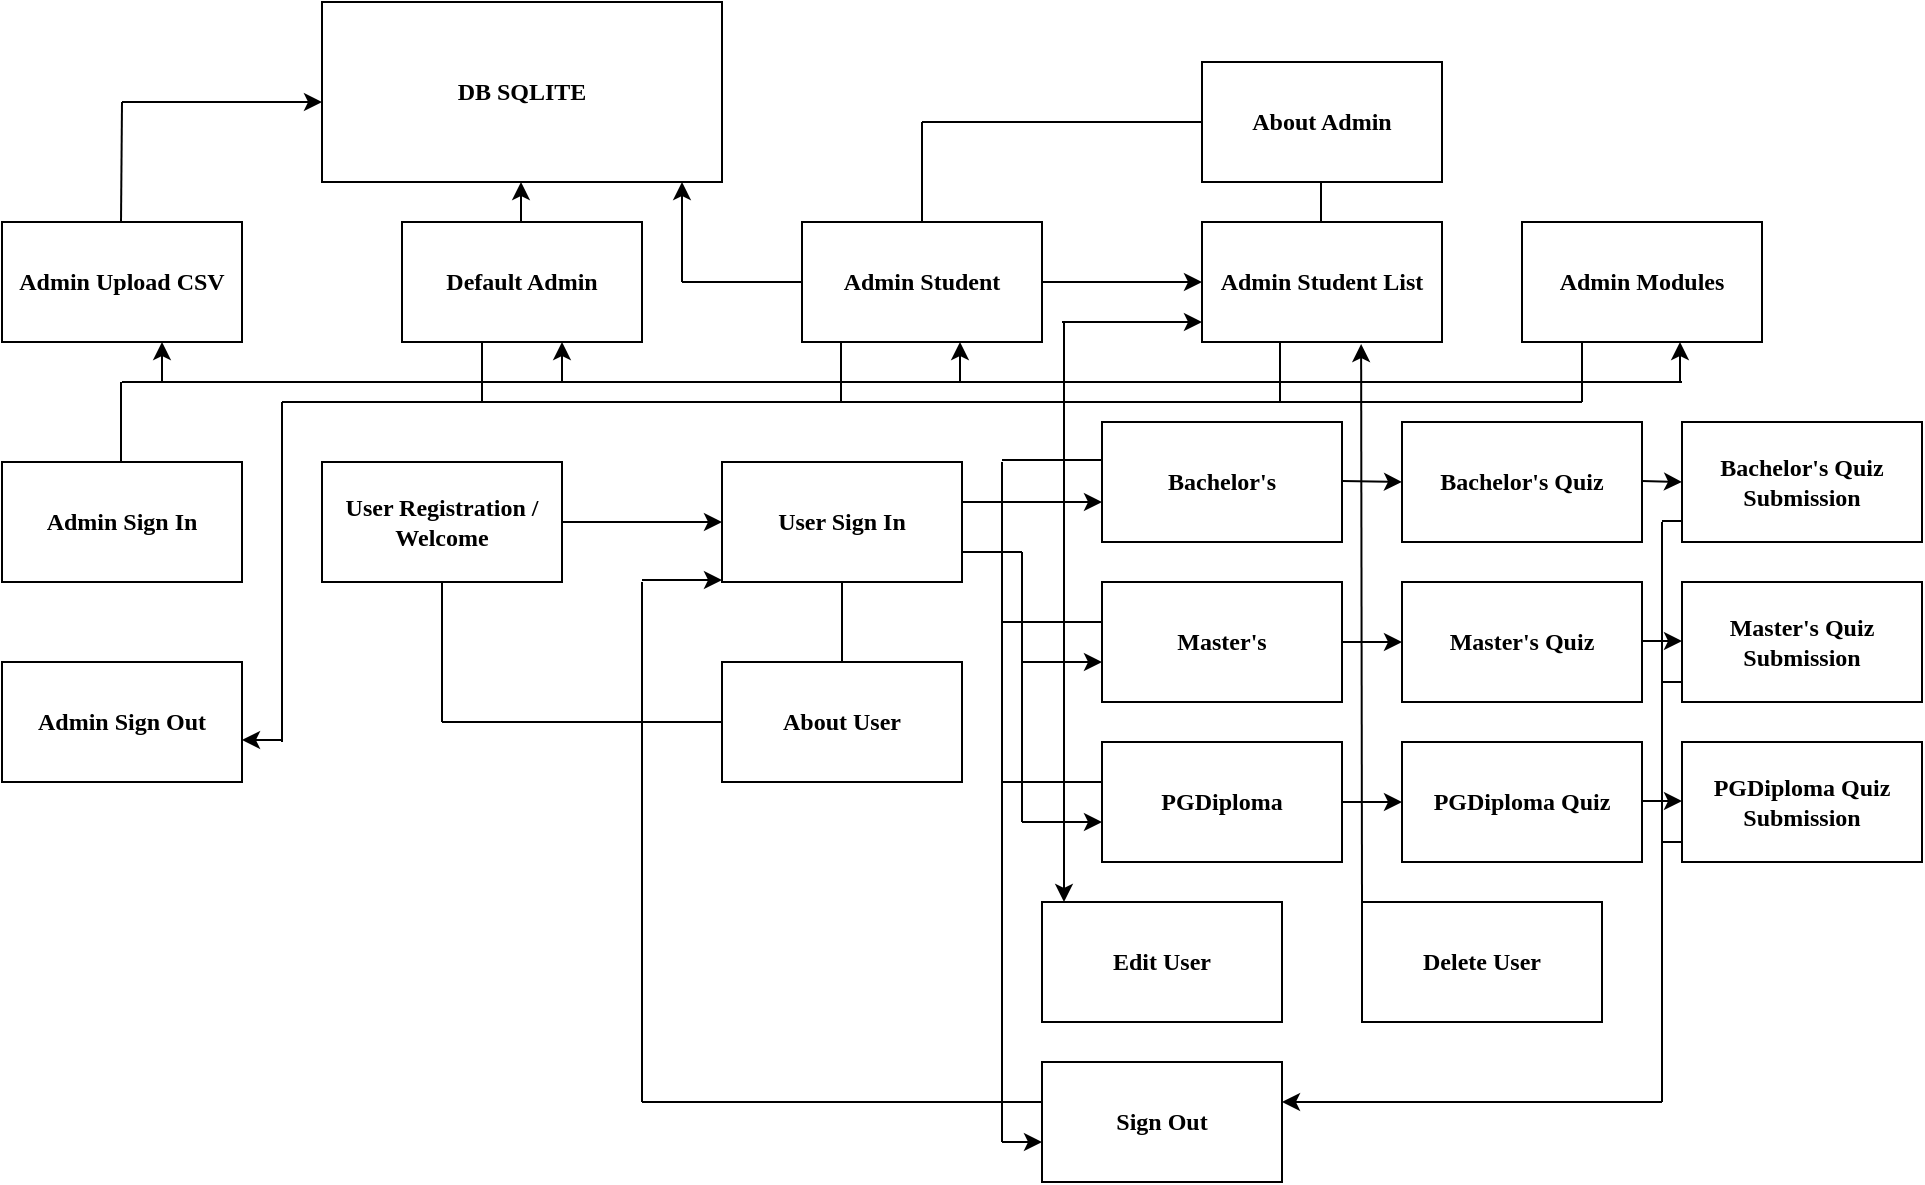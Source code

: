 <mxfile version="24.2.1" type="github">
  <diagram name="Page-1" id="_WHE07SAWM-UD9e7mWyt">
    <mxGraphModel dx="1050" dy="557" grid="1" gridSize="10" guides="1" tooltips="1" connect="1" arrows="1" fold="1" page="1" pageScale="1" pageWidth="850" pageHeight="1100" math="0" shadow="0">
      <root>
        <mxCell id="0" />
        <mxCell id="1" parent="0" />
        <mxCell id="sb6TI0KvWBGxcupaylAa-1" value="&lt;span&gt;&lt;font&gt;Admin Upload CSV&lt;/font&gt;&lt;/span&gt;" style="rounded=0;whiteSpace=wrap;html=1;fontStyle=1;fontFamily=Times New Roman;" parent="1" vertex="1">
          <mxGeometry x="40" y="140" width="120" height="60" as="geometry" />
        </mxCell>
        <mxCell id="sb6TI0KvWBGxcupaylAa-2" value="&lt;span&gt;&lt;font&gt;About Admin&lt;/font&gt;&lt;/span&gt;" style="rounded=0;whiteSpace=wrap;html=1;fontStyle=1;fontFamily=Times New Roman;" parent="1" vertex="1">
          <mxGeometry x="640" y="60" width="120" height="60" as="geometry" />
        </mxCell>
        <mxCell id="sb6TI0KvWBGxcupaylAa-3" value="&lt;span&gt;DB SQLITE&lt;/span&gt;" style="rounded=0;whiteSpace=wrap;html=1;fontFamily=Times New Roman;fontStyle=1" parent="1" vertex="1">
          <mxGeometry x="200" y="30" width="200" height="90" as="geometry" />
        </mxCell>
        <mxCell id="sb6TI0KvWBGxcupaylAa-4" value="&lt;font&gt;Admin Student&lt;/font&gt;" style="rounded=0;whiteSpace=wrap;html=1;fontStyle=1;fontFamily=Times New Roman;" parent="1" vertex="1">
          <mxGeometry x="440" y="140" width="120" height="60" as="geometry" />
        </mxCell>
        <mxCell id="sb6TI0KvWBGxcupaylAa-5" value="&lt;font&gt;Admin Student List&lt;/font&gt;" style="rounded=0;whiteSpace=wrap;html=1;fontStyle=1;fontFamily=Times New Roman;" parent="1" vertex="1">
          <mxGeometry x="640" y="140" width="120" height="60" as="geometry" />
        </mxCell>
        <mxCell id="sb6TI0KvWBGxcupaylAa-7" value="Default Admin" style="rounded=0;whiteSpace=wrap;html=1;fontFamily=Times New Roman;fontStyle=1" parent="1" vertex="1">
          <mxGeometry x="240" y="140" width="120" height="60" as="geometry" />
        </mxCell>
        <mxCell id="sb6TI0KvWBGxcupaylAa-8" value="&lt;font&gt;&lt;span&gt;Admin Sign In&lt;/span&gt;&lt;/font&gt;" style="rounded=0;whiteSpace=wrap;html=1;fontStyle=1;fontFamily=Times New Roman;" parent="1" vertex="1">
          <mxGeometry x="40" y="260" width="120" height="60" as="geometry" />
        </mxCell>
        <mxCell id="sb6TI0KvWBGxcupaylAa-9" value="User Registration / Welcome" style="rounded=0;whiteSpace=wrap;html=1;fontStyle=1;fontFamily=Times New Roman;" parent="1" vertex="1">
          <mxGeometry x="200" y="260" width="120" height="60" as="geometry" />
        </mxCell>
        <mxCell id="sb6TI0KvWBGxcupaylAa-11" value="&lt;span&gt;User Sign In&lt;/span&gt;" style="rounded=0;whiteSpace=wrap;html=1;fontFamily=Times New Roman;fontStyle=1" parent="1" vertex="1">
          <mxGeometry x="400" y="260" width="120" height="60" as="geometry" />
        </mxCell>
        <mxCell id="sb6TI0KvWBGxcupaylAa-12" value="&lt;font&gt;&lt;span&gt;About User&lt;/span&gt;&lt;/font&gt;" style="rounded=0;whiteSpace=wrap;html=1;fontFamily=Times New Roman;fontStyle=1" parent="1" vertex="1">
          <mxGeometry x="400" y="360" width="120" height="60" as="geometry" />
        </mxCell>
        <mxCell id="sb6TI0KvWBGxcupaylAa-16" value="" style="endArrow=none;html=1;rounded=0;fontStyle=1;fontFamily=Times New Roman;" parent="1" edge="1">
          <mxGeometry width="50" height="50" relative="1" as="geometry">
            <mxPoint x="99.5" y="140" as="sourcePoint" />
            <mxPoint x="100" y="80" as="targetPoint" />
          </mxGeometry>
        </mxCell>
        <mxCell id="sb6TI0KvWBGxcupaylAa-17" value="" style="endArrow=classic;html=1;rounded=0;fontStyle=1;fontFamily=Times New Roman;" parent="1" edge="1">
          <mxGeometry width="50" height="50" relative="1" as="geometry">
            <mxPoint x="100" y="80" as="sourcePoint" />
            <mxPoint x="200" y="80" as="targetPoint" />
          </mxGeometry>
        </mxCell>
        <mxCell id="sb6TI0KvWBGxcupaylAa-18" value="" style="endArrow=classic;html=1;rounded=0;fontStyle=1;fontFamily=Times New Roman;" parent="1" edge="1">
          <mxGeometry width="50" height="50" relative="1" as="geometry">
            <mxPoint x="299.5" y="140" as="sourcePoint" />
            <mxPoint x="299.5" y="120" as="targetPoint" />
          </mxGeometry>
        </mxCell>
        <mxCell id="sb6TI0KvWBGxcupaylAa-20" value="" style="endArrow=classic;html=1;rounded=0;exitX=1;exitY=0.5;exitDx=0;exitDy=0;entryX=0;entryY=0.5;entryDx=0;entryDy=0;fontStyle=1;fontFamily=Times New Roman;" parent="1" source="sb6TI0KvWBGxcupaylAa-9" target="sb6TI0KvWBGxcupaylAa-11" edge="1">
          <mxGeometry width="50" height="50" relative="1" as="geometry">
            <mxPoint x="400" y="320" as="sourcePoint" />
            <mxPoint x="450" y="270" as="targetPoint" />
          </mxGeometry>
        </mxCell>
        <mxCell id="sb6TI0KvWBGxcupaylAa-21" value="" style="endArrow=none;html=1;rounded=0;exitX=0.5;exitY=1;exitDx=0;exitDy=0;fontStyle=1;fontFamily=Times New Roman;" parent="1" source="sb6TI0KvWBGxcupaylAa-9" edge="1">
          <mxGeometry width="50" height="50" relative="1" as="geometry">
            <mxPoint x="340" y="380" as="sourcePoint" />
            <mxPoint x="260" y="390" as="targetPoint" />
          </mxGeometry>
        </mxCell>
        <mxCell id="sb6TI0KvWBGxcupaylAa-22" value="" style="endArrow=none;html=1;rounded=0;entryX=0;entryY=0.5;entryDx=0;entryDy=0;fontStyle=1;fontFamily=Times New Roman;" parent="1" target="sb6TI0KvWBGxcupaylAa-12" edge="1">
          <mxGeometry width="50" height="50" relative="1" as="geometry">
            <mxPoint x="260" y="390" as="sourcePoint" />
            <mxPoint x="340" y="410" as="targetPoint" />
          </mxGeometry>
        </mxCell>
        <mxCell id="sb6TI0KvWBGxcupaylAa-23" value="" style="endArrow=none;html=1;rounded=0;exitX=0.5;exitY=0;exitDx=0;exitDy=0;entryX=0.5;entryY=1;entryDx=0;entryDy=0;fontStyle=1;fontFamily=Times New Roman;" parent="1" source="sb6TI0KvWBGxcupaylAa-12" target="sb6TI0KvWBGxcupaylAa-11" edge="1">
          <mxGeometry width="50" height="50" relative="1" as="geometry">
            <mxPoint x="470" y="360" as="sourcePoint" />
            <mxPoint x="520" y="310" as="targetPoint" />
          </mxGeometry>
        </mxCell>
        <mxCell id="sb6TI0KvWBGxcupaylAa-25" value="" style="endArrow=none;html=1;rounded=0;fontStyle=1;fontFamily=Times New Roman;" parent="1" edge="1">
          <mxGeometry width="50" height="50" relative="1" as="geometry">
            <mxPoint x="380" y="170" as="sourcePoint" />
            <mxPoint x="440" y="170" as="targetPoint" />
          </mxGeometry>
        </mxCell>
        <mxCell id="sb6TI0KvWBGxcupaylAa-26" value="" style="endArrow=classic;html=1;rounded=0;fontStyle=1;fontFamily=Times New Roman;" parent="1" edge="1">
          <mxGeometry width="50" height="50" relative="1" as="geometry">
            <mxPoint x="380" y="170" as="sourcePoint" />
            <mxPoint x="380" y="120" as="targetPoint" />
          </mxGeometry>
        </mxCell>
        <mxCell id="sb6TI0KvWBGxcupaylAa-27" value="" style="endArrow=none;html=1;rounded=0;fontStyle=1;fontFamily=Times New Roman;" parent="1" edge="1">
          <mxGeometry width="50" height="50" relative="1" as="geometry">
            <mxPoint x="500" y="140" as="sourcePoint" />
            <mxPoint x="500" y="90" as="targetPoint" />
          </mxGeometry>
        </mxCell>
        <mxCell id="sb6TI0KvWBGxcupaylAa-28" value="" style="endArrow=none;html=1;rounded=0;fontStyle=1;fontFamily=Times New Roman;" parent="1" edge="1">
          <mxGeometry width="50" height="50" relative="1" as="geometry">
            <mxPoint x="500" y="90" as="sourcePoint" />
            <mxPoint x="640" y="90" as="targetPoint" />
          </mxGeometry>
        </mxCell>
        <mxCell id="sb6TI0KvWBGxcupaylAa-29" value="" style="endArrow=none;html=1;rounded=0;fontStyle=1;fontFamily=Times New Roman;" parent="1" edge="1">
          <mxGeometry width="50" height="50" relative="1" as="geometry">
            <mxPoint x="699.5" y="140" as="sourcePoint" />
            <mxPoint x="699.5" y="120" as="targetPoint" />
          </mxGeometry>
        </mxCell>
        <mxCell id="sb6TI0KvWBGxcupaylAa-31" value="" style="endArrow=classic;html=1;rounded=0;exitX=1;exitY=0.5;exitDx=0;exitDy=0;entryX=0;entryY=0.5;entryDx=0;entryDy=0;fontStyle=1;fontFamily=Times New Roman;" parent="1" source="sb6TI0KvWBGxcupaylAa-4" target="sb6TI0KvWBGxcupaylAa-5" edge="1">
          <mxGeometry width="50" height="50" relative="1" as="geometry">
            <mxPoint x="570" y="260" as="sourcePoint" />
            <mxPoint x="620" y="210" as="targetPoint" />
          </mxGeometry>
        </mxCell>
        <mxCell id="sb6TI0KvWBGxcupaylAa-32" value="&lt;span&gt;&lt;font&gt;Edit User&lt;/font&gt;&lt;/span&gt;" style="rounded=0;whiteSpace=wrap;html=1;fontStyle=1;fontFamily=Times New Roman;" parent="1" vertex="1">
          <mxGeometry x="560" y="480" width="120" height="60" as="geometry" />
        </mxCell>
        <mxCell id="sb6TI0KvWBGxcupaylAa-33" value="&lt;font&gt;&lt;span&gt;Delete User&lt;/span&gt;&lt;/font&gt;" style="rounded=0;whiteSpace=wrap;html=1;fontStyle=1;fontFamily=Times New Roman;" parent="1" vertex="1">
          <mxGeometry x="720" y="480" width="120" height="60" as="geometry" />
        </mxCell>
        <mxCell id="sb6TI0KvWBGxcupaylAa-35" value="" style="endArrow=classic;html=1;rounded=0;entryX=0.33;entryY=-0.023;entryDx=0;entryDy=0;entryPerimeter=0;fontStyle=1;fontFamily=Times New Roman;" parent="1" edge="1">
          <mxGeometry width="50" height="50" relative="1" as="geometry">
            <mxPoint x="571" y="190" as="sourcePoint" />
            <mxPoint x="571.0" y="480.0" as="targetPoint" />
          </mxGeometry>
        </mxCell>
        <mxCell id="sb6TI0KvWBGxcupaylAa-36" value="" style="endArrow=classic;html=1;rounded=0;fontStyle=1;fontFamily=Times New Roman;" parent="1" edge="1">
          <mxGeometry width="50" height="50" relative="1" as="geometry">
            <mxPoint x="570" y="190" as="sourcePoint" />
            <mxPoint x="640" y="190" as="targetPoint" />
          </mxGeometry>
        </mxCell>
        <mxCell id="sb6TI0KvWBGxcupaylAa-40" value="" style="endArrow=none;html=1;rounded=0;fontStyle=1;fontFamily=Times New Roman;" parent="1" edge="1">
          <mxGeometry width="50" height="50" relative="1" as="geometry">
            <mxPoint x="130" y="220" as="sourcePoint" />
            <mxPoint x="880" y="220" as="targetPoint" />
          </mxGeometry>
        </mxCell>
        <mxCell id="sb6TI0KvWBGxcupaylAa-44" value="PGDiploma" style="rounded=0;whiteSpace=wrap;html=1;fontStyle=1;fontFamily=Times New Roman;" parent="1" vertex="1">
          <mxGeometry x="590" y="400" width="120" height="60" as="geometry" />
        </mxCell>
        <mxCell id="sb6TI0KvWBGxcupaylAa-45" value="Bachelor&#39;s" style="rounded=0;whiteSpace=wrap;html=1;fontFamily=Times New Roman;fontStyle=1" parent="1" vertex="1">
          <mxGeometry x="590" y="240" width="120" height="60" as="geometry" />
        </mxCell>
        <mxCell id="sb6TI0KvWBGxcupaylAa-46" value="Master&#39;s" style="rounded=0;whiteSpace=wrap;html=1;fontStyle=1;fontFamily=Times New Roman;" parent="1" vertex="1">
          <mxGeometry x="590" y="320" width="120" height="60" as="geometry" />
        </mxCell>
        <mxCell id="sb6TI0KvWBGxcupaylAa-47" value="" style="endArrow=classic;html=1;rounded=0;entryX=0.663;entryY=1.017;entryDx=0;entryDy=0;entryPerimeter=0;exitX=0;exitY=0;exitDx=0;exitDy=0;fontStyle=1;fontFamily=Times New Roman;" parent="1" source="sb6TI0KvWBGxcupaylAa-33" target="sb6TI0KvWBGxcupaylAa-5" edge="1">
          <mxGeometry width="50" height="50" relative="1" as="geometry">
            <mxPoint x="720" y="460" as="sourcePoint" />
            <mxPoint x="725" y="190" as="targetPoint" />
          </mxGeometry>
        </mxCell>
        <mxCell id="sb6TI0KvWBGxcupaylAa-50" value="" style="endArrow=classic;html=1;rounded=0;fontStyle=1;fontFamily=Times New Roman;" parent="1" edge="1">
          <mxGeometry width="50" height="50" relative="1" as="geometry">
            <mxPoint x="520" y="280" as="sourcePoint" />
            <mxPoint x="590" y="280" as="targetPoint" />
          </mxGeometry>
        </mxCell>
        <mxCell id="sb6TI0KvWBGxcupaylAa-51" value="" style="endArrow=none;html=1;rounded=0;exitX=1;exitY=0.75;exitDx=0;exitDy=0;fontStyle=1;fontFamily=Times New Roman;" parent="1" source="sb6TI0KvWBGxcupaylAa-11" edge="1">
          <mxGeometry width="50" height="50" relative="1" as="geometry">
            <mxPoint x="520" y="360" as="sourcePoint" />
            <mxPoint x="550" y="305" as="targetPoint" />
          </mxGeometry>
        </mxCell>
        <mxCell id="sb6TI0KvWBGxcupaylAa-52" value="" style="endArrow=none;html=1;rounded=0;fontStyle=1;fontFamily=Times New Roman;" parent="1" edge="1">
          <mxGeometry width="50" height="50" relative="1" as="geometry">
            <mxPoint x="550" y="360" as="sourcePoint" />
            <mxPoint x="550" y="305" as="targetPoint" />
          </mxGeometry>
        </mxCell>
        <mxCell id="sb6TI0KvWBGxcupaylAa-53" value="" style="endArrow=classic;html=1;rounded=0;fontStyle=1;fontFamily=Times New Roman;" parent="1" edge="1">
          <mxGeometry width="50" height="50" relative="1" as="geometry">
            <mxPoint x="550" y="360" as="sourcePoint" />
            <mxPoint x="590" y="360" as="targetPoint" />
          </mxGeometry>
        </mxCell>
        <mxCell id="sb6TI0KvWBGxcupaylAa-54" value="" style="endArrow=none;html=1;rounded=0;fontStyle=1;fontFamily=Times New Roman;" parent="1" edge="1">
          <mxGeometry width="50" height="50" relative="1" as="geometry">
            <mxPoint x="550" y="440" as="sourcePoint" />
            <mxPoint x="550" y="360" as="targetPoint" />
          </mxGeometry>
        </mxCell>
        <mxCell id="sb6TI0KvWBGxcupaylAa-55" value="" style="endArrow=classic;html=1;rounded=0;fontStyle=1;fontFamily=Times New Roman;" parent="1" edge="1">
          <mxGeometry width="50" height="50" relative="1" as="geometry">
            <mxPoint x="550" y="440" as="sourcePoint" />
            <mxPoint x="590" y="440" as="targetPoint" />
          </mxGeometry>
        </mxCell>
        <mxCell id="sb6TI0KvWBGxcupaylAa-56" value="Sign Out" style="rounded=0;whiteSpace=wrap;html=1;fontStyle=1;fontFamily=Times New Roman;" parent="1" vertex="1">
          <mxGeometry x="560" y="560" width="120" height="60" as="geometry" />
        </mxCell>
        <mxCell id="sb6TI0KvWBGxcupaylAa-57" value="" style="endArrow=none;html=1;rounded=0;fontStyle=1;fontFamily=Times New Roman;" parent="1" edge="1">
          <mxGeometry width="50" height="50" relative="1" as="geometry">
            <mxPoint x="540" y="259" as="sourcePoint" />
            <mxPoint x="590" y="259" as="targetPoint" />
          </mxGeometry>
        </mxCell>
        <mxCell id="sb6TI0KvWBGxcupaylAa-58" value="" style="endArrow=none;html=1;rounded=0;fontStyle=1;fontFamily=Times New Roman;" parent="1" edge="1">
          <mxGeometry width="50" height="50" relative="1" as="geometry">
            <mxPoint x="540" y="600" as="sourcePoint" />
            <mxPoint x="540" y="260" as="targetPoint" />
          </mxGeometry>
        </mxCell>
        <mxCell id="sb6TI0KvWBGxcupaylAa-59" value="" style="endArrow=classic;html=1;rounded=0;fontStyle=1;fontFamily=Times New Roman;" parent="1" edge="1">
          <mxGeometry width="50" height="50" relative="1" as="geometry">
            <mxPoint x="540" y="600" as="sourcePoint" />
            <mxPoint x="560" y="600" as="targetPoint" />
          </mxGeometry>
        </mxCell>
        <mxCell id="sb6TI0KvWBGxcupaylAa-60" value="" style="endArrow=none;html=1;rounded=0;fontStyle=1;fontFamily=Times New Roman;" parent="1" edge="1">
          <mxGeometry width="50" height="50" relative="1" as="geometry">
            <mxPoint x="540" y="340" as="sourcePoint" />
            <mxPoint x="590" y="340" as="targetPoint" />
          </mxGeometry>
        </mxCell>
        <mxCell id="sb6TI0KvWBGxcupaylAa-61" value="" style="endArrow=none;html=1;rounded=0;fontStyle=1;fontFamily=Times New Roman;" parent="1" edge="1">
          <mxGeometry width="50" height="50" relative="1" as="geometry">
            <mxPoint x="540" y="420" as="sourcePoint" />
            <mxPoint x="590" y="420" as="targetPoint" />
          </mxGeometry>
        </mxCell>
        <mxCell id="sb6TI0KvWBGxcupaylAa-62" value="" style="endArrow=none;html=1;rounded=0;fontStyle=1;fontFamily=Times New Roman;" parent="1" edge="1">
          <mxGeometry width="50" height="50" relative="1" as="geometry">
            <mxPoint x="360" y="580" as="sourcePoint" />
            <mxPoint x="560" y="580" as="targetPoint" />
          </mxGeometry>
        </mxCell>
        <mxCell id="sb6TI0KvWBGxcupaylAa-63" value="" style="endArrow=none;html=1;rounded=0;fontStyle=1;fontFamily=Times New Roman;" parent="1" edge="1">
          <mxGeometry width="50" height="50" relative="1" as="geometry">
            <mxPoint x="360" y="580" as="sourcePoint" />
            <mxPoint x="360" y="320" as="targetPoint" />
          </mxGeometry>
        </mxCell>
        <mxCell id="sb6TI0KvWBGxcupaylAa-65" value="" style="endArrow=classic;html=1;rounded=0;fontStyle=1;fontFamily=Times New Roman;" parent="1" edge="1">
          <mxGeometry width="50" height="50" relative="1" as="geometry">
            <mxPoint x="360" y="319" as="sourcePoint" />
            <mxPoint x="400" y="319" as="targetPoint" />
          </mxGeometry>
        </mxCell>
        <mxCell id="sb6TI0KvWBGxcupaylAa-66" value="Bachelor&#39;s Quiz" style="rounded=0;whiteSpace=wrap;html=1;fontStyle=1;fontFamily=Times New Roman;" parent="1" vertex="1">
          <mxGeometry x="740" y="240" width="120" height="60" as="geometry" />
        </mxCell>
        <mxCell id="sb6TI0KvWBGxcupaylAa-68" value="" style="endArrow=classic;html=1;rounded=0;fontStyle=1;fontFamily=Times New Roman;" parent="1" edge="1">
          <mxGeometry width="50" height="50" relative="1" as="geometry">
            <mxPoint x="710" y="269.5" as="sourcePoint" />
            <mxPoint x="740" y="270" as="targetPoint" />
          </mxGeometry>
        </mxCell>
        <mxCell id="sb6TI0KvWBGxcupaylAa-69" value="Master&#39;s Quiz" style="rounded=0;whiteSpace=wrap;html=1;fontFamily=Times New Roman;fontStyle=1" parent="1" vertex="1">
          <mxGeometry x="740" y="320" width="120" height="60" as="geometry" />
        </mxCell>
        <mxCell id="sb6TI0KvWBGxcupaylAa-70" value="" style="endArrow=classic;html=1;rounded=0;exitX=1;exitY=0.5;exitDx=0;exitDy=0;entryX=0;entryY=0.5;entryDx=0;entryDy=0;fontFamily=Times New Roman;fontStyle=1" parent="1" source="sb6TI0KvWBGxcupaylAa-46" target="sb6TI0KvWBGxcupaylAa-69" edge="1">
          <mxGeometry width="50" height="50" relative="1" as="geometry">
            <mxPoint x="800" y="460" as="sourcePoint" />
            <mxPoint x="850" y="410" as="targetPoint" />
          </mxGeometry>
        </mxCell>
        <mxCell id="sb6TI0KvWBGxcupaylAa-71" value="PGDiploma Quiz" style="rounded=0;whiteSpace=wrap;html=1;fontFamily=Times New Roman;fontStyle=1" parent="1" vertex="1">
          <mxGeometry x="740" y="400" width="120" height="60" as="geometry" />
        </mxCell>
        <mxCell id="sb6TI0KvWBGxcupaylAa-72" value="" style="endArrow=classic;html=1;rounded=0;exitX=1;exitY=0.5;exitDx=0;exitDy=0;entryX=0;entryY=0.5;entryDx=0;entryDy=0;fontFamily=Times New Roman;fontStyle=1" parent="1" source="sb6TI0KvWBGxcupaylAa-44" target="sb6TI0KvWBGxcupaylAa-71" edge="1">
          <mxGeometry width="50" height="50" relative="1" as="geometry">
            <mxPoint x="720" y="450" as="sourcePoint" />
            <mxPoint x="770" y="400" as="targetPoint" />
          </mxGeometry>
        </mxCell>
        <mxCell id="sb6TI0KvWBGxcupaylAa-73" value="Bachelor&#39;s Quiz Submission" style="rounded=0;whiteSpace=wrap;html=1;fontFamily=Times New Roman;fontStyle=1" parent="1" vertex="1">
          <mxGeometry x="880" y="240" width="120" height="60" as="geometry" />
        </mxCell>
        <mxCell id="sb6TI0KvWBGxcupaylAa-74" value="Master&#39;s Quiz Submission" style="rounded=0;whiteSpace=wrap;html=1;fontFamily=Times New Roman;fontStyle=1" parent="1" vertex="1">
          <mxGeometry x="880" y="320" width="120" height="60" as="geometry" />
        </mxCell>
        <mxCell id="sb6TI0KvWBGxcupaylAa-75" value="PGDiploma Quiz Submission" style="rounded=0;whiteSpace=wrap;html=1;fontFamily=Times New Roman;fontStyle=1" parent="1" vertex="1">
          <mxGeometry x="880" y="400" width="120" height="60" as="geometry" />
        </mxCell>
        <mxCell id="sb6TI0KvWBGxcupaylAa-76" value="" style="endArrow=classic;html=1;rounded=0;" parent="1" edge="1">
          <mxGeometry width="50" height="50" relative="1" as="geometry">
            <mxPoint x="860" y="269.5" as="sourcePoint" />
            <mxPoint x="880" y="270" as="targetPoint" />
          </mxGeometry>
        </mxCell>
        <mxCell id="sb6TI0KvWBGxcupaylAa-77" value="" style="endArrow=classic;html=1;rounded=0;" parent="1" edge="1">
          <mxGeometry width="50" height="50" relative="1" as="geometry">
            <mxPoint x="860" y="349.5" as="sourcePoint" />
            <mxPoint x="880" y="349.5" as="targetPoint" />
          </mxGeometry>
        </mxCell>
        <mxCell id="sb6TI0KvWBGxcupaylAa-78" value="" style="endArrow=classic;html=1;rounded=0;" parent="1" edge="1">
          <mxGeometry width="50" height="50" relative="1" as="geometry">
            <mxPoint x="860" y="429.5" as="sourcePoint" />
            <mxPoint x="880" y="429.5" as="targetPoint" />
          </mxGeometry>
        </mxCell>
        <mxCell id="sb6TI0KvWBGxcupaylAa-79" value="" style="endArrow=none;html=1;rounded=0;" parent="1" edge="1">
          <mxGeometry width="50" height="50" relative="1" as="geometry">
            <mxPoint x="870" y="289.5" as="sourcePoint" />
            <mxPoint x="880" y="289.5" as="targetPoint" />
          </mxGeometry>
        </mxCell>
        <mxCell id="sb6TI0KvWBGxcupaylAa-80" value="" style="endArrow=none;html=1;rounded=0;" parent="1" edge="1">
          <mxGeometry width="50" height="50" relative="1" as="geometry">
            <mxPoint x="870" y="370" as="sourcePoint" />
            <mxPoint x="880" y="370" as="targetPoint" />
          </mxGeometry>
        </mxCell>
        <mxCell id="sb6TI0KvWBGxcupaylAa-81" value="" style="endArrow=none;html=1;rounded=0;" parent="1" edge="1">
          <mxGeometry width="50" height="50" relative="1" as="geometry">
            <mxPoint x="870" y="450" as="sourcePoint" />
            <mxPoint x="880" y="450" as="targetPoint" />
          </mxGeometry>
        </mxCell>
        <mxCell id="sb6TI0KvWBGxcupaylAa-82" value="" style="endArrow=none;html=1;rounded=0;" parent="1" edge="1">
          <mxGeometry width="50" height="50" relative="1" as="geometry">
            <mxPoint x="870" y="580" as="sourcePoint" />
            <mxPoint x="870" y="290" as="targetPoint" />
          </mxGeometry>
        </mxCell>
        <mxCell id="sb6TI0KvWBGxcupaylAa-85" value="" style="endArrow=classic;html=1;rounded=0;entryX=1;entryY=0.25;entryDx=0;entryDy=0;" parent="1" edge="1">
          <mxGeometry width="50" height="50" relative="1" as="geometry">
            <mxPoint x="870" y="580" as="sourcePoint" />
            <mxPoint x="680" y="580" as="targetPoint" />
          </mxGeometry>
        </mxCell>
        <mxCell id="SORHCInXH4OnzWAQpYBf-4" value="" style="endArrow=none;html=1;rounded=0;" edge="1" parent="1">
          <mxGeometry width="50" height="50" relative="1" as="geometry">
            <mxPoint x="99.5" y="260" as="sourcePoint" />
            <mxPoint x="99.5" y="220" as="targetPoint" />
          </mxGeometry>
        </mxCell>
        <mxCell id="SORHCInXH4OnzWAQpYBf-5" value="" style="endArrow=none;html=1;rounded=0;" edge="1" parent="1">
          <mxGeometry width="50" height="50" relative="1" as="geometry">
            <mxPoint x="100" y="220" as="sourcePoint" />
            <mxPoint x="130" y="220" as="targetPoint" />
          </mxGeometry>
        </mxCell>
        <mxCell id="SORHCInXH4OnzWAQpYBf-6" value="" style="endArrow=classic;html=1;rounded=0;" edge="1" parent="1">
          <mxGeometry width="50" height="50" relative="1" as="geometry">
            <mxPoint x="120" y="220" as="sourcePoint" />
            <mxPoint x="120" y="200" as="targetPoint" />
          </mxGeometry>
        </mxCell>
        <mxCell id="SORHCInXH4OnzWAQpYBf-7" value="" style="endArrow=classic;html=1;rounded=0;" edge="1" parent="1">
          <mxGeometry width="50" height="50" relative="1" as="geometry">
            <mxPoint x="320" y="220" as="sourcePoint" />
            <mxPoint x="320" y="200" as="targetPoint" />
          </mxGeometry>
        </mxCell>
        <mxCell id="SORHCInXH4OnzWAQpYBf-8" value="" style="endArrow=classic;html=1;rounded=0;" edge="1" parent="1">
          <mxGeometry width="50" height="50" relative="1" as="geometry">
            <mxPoint x="519" y="220" as="sourcePoint" />
            <mxPoint x="519" y="200" as="targetPoint" />
          </mxGeometry>
        </mxCell>
        <mxCell id="SORHCInXH4OnzWAQpYBf-9" value="Admin Sign Out" style="rounded=0;whiteSpace=wrap;html=1;fontStyle=1;fontFamily=Times New Roman;" vertex="1" parent="1">
          <mxGeometry x="40" y="360" width="120" height="60" as="geometry" />
        </mxCell>
        <mxCell id="SORHCInXH4OnzWAQpYBf-10" value="" style="endArrow=none;html=1;rounded=0;" edge="1" parent="1">
          <mxGeometry width="50" height="50" relative="1" as="geometry">
            <mxPoint x="679" y="230" as="sourcePoint" />
            <mxPoint x="679" y="200" as="targetPoint" />
          </mxGeometry>
        </mxCell>
        <mxCell id="SORHCInXH4OnzWAQpYBf-12" value="" style="endArrow=none;html=1;rounded=0;" edge="1" parent="1">
          <mxGeometry width="50" height="50" relative="1" as="geometry">
            <mxPoint x="180" y="230" as="sourcePoint" />
            <mxPoint x="830" y="230" as="targetPoint" />
          </mxGeometry>
        </mxCell>
        <mxCell id="SORHCInXH4OnzWAQpYBf-13" value="" style="endArrow=none;html=1;rounded=0;" edge="1" parent="1">
          <mxGeometry width="50" height="50" relative="1" as="geometry">
            <mxPoint x="459.5" y="230" as="sourcePoint" />
            <mxPoint x="459.5" y="200" as="targetPoint" />
          </mxGeometry>
        </mxCell>
        <mxCell id="SORHCInXH4OnzWAQpYBf-14" value="" style="endArrow=none;html=1;rounded=0;" edge="1" parent="1">
          <mxGeometry width="50" height="50" relative="1" as="geometry">
            <mxPoint x="280" y="230" as="sourcePoint" />
            <mxPoint x="280" y="200" as="targetPoint" />
          </mxGeometry>
        </mxCell>
        <mxCell id="SORHCInXH4OnzWAQpYBf-15" value="" style="endArrow=none;html=1;rounded=0;" edge="1" parent="1">
          <mxGeometry width="50" height="50" relative="1" as="geometry">
            <mxPoint x="180" y="400" as="sourcePoint" />
            <mxPoint x="180" y="230" as="targetPoint" />
          </mxGeometry>
        </mxCell>
        <mxCell id="SORHCInXH4OnzWAQpYBf-16" value="" style="endArrow=classic;html=1;rounded=0;" edge="1" parent="1">
          <mxGeometry width="50" height="50" relative="1" as="geometry">
            <mxPoint x="180" y="399" as="sourcePoint" />
            <mxPoint x="160" y="399" as="targetPoint" />
          </mxGeometry>
        </mxCell>
        <mxCell id="SORHCInXH4OnzWAQpYBf-17" value="&lt;font style=&quot;&quot; face=&quot;Times New Roman&quot;&gt;&lt;b&gt;Admin Modules&lt;/b&gt;&lt;/font&gt;" style="rounded=0;whiteSpace=wrap;html=1;" vertex="1" parent="1">
          <mxGeometry x="800" y="140" width="120" height="60" as="geometry" />
        </mxCell>
        <mxCell id="SORHCInXH4OnzWAQpYBf-18" value="" style="endArrow=classic;html=1;rounded=0;" edge="1" parent="1">
          <mxGeometry width="50" height="50" relative="1" as="geometry">
            <mxPoint x="879" y="220" as="sourcePoint" />
            <mxPoint x="879" y="200" as="targetPoint" />
          </mxGeometry>
        </mxCell>
        <mxCell id="SORHCInXH4OnzWAQpYBf-19" value="" style="endArrow=none;html=1;rounded=0;" edge="1" parent="1">
          <mxGeometry width="50" height="50" relative="1" as="geometry">
            <mxPoint x="830" y="220" as="sourcePoint" />
            <mxPoint x="830" y="200" as="targetPoint" />
          </mxGeometry>
        </mxCell>
        <mxCell id="SORHCInXH4OnzWAQpYBf-20" value="" style="endArrow=none;html=1;rounded=0;" edge="1" parent="1">
          <mxGeometry width="50" height="50" relative="1" as="geometry">
            <mxPoint x="830" y="230" as="sourcePoint" />
            <mxPoint x="830" y="220" as="targetPoint" />
          </mxGeometry>
        </mxCell>
      </root>
    </mxGraphModel>
  </diagram>
</mxfile>

